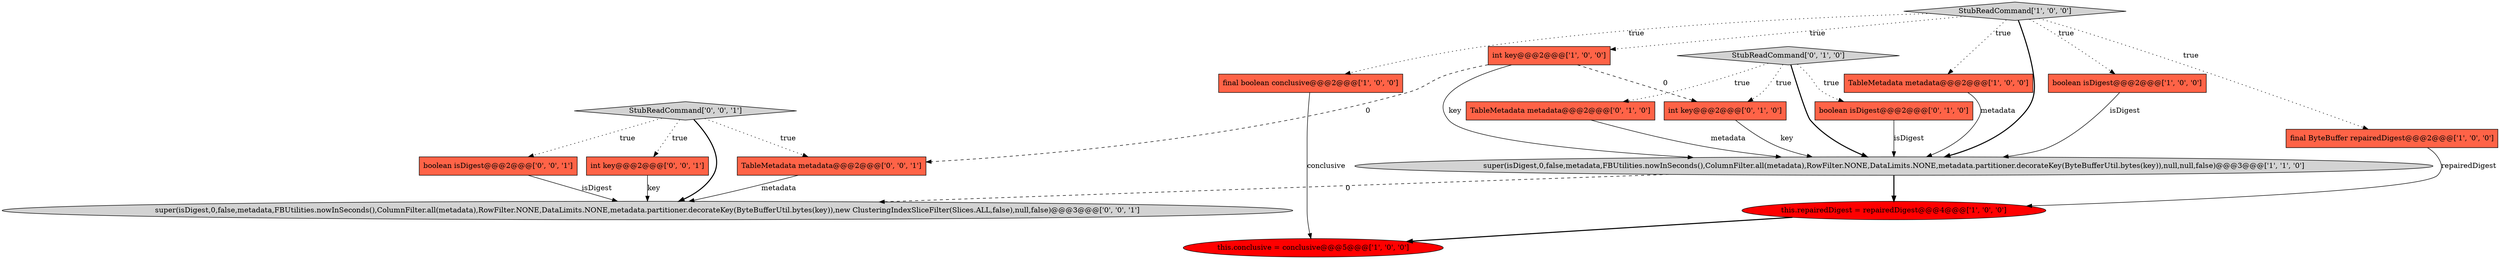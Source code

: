 digraph {
13 [style = filled, label = "int key@@@2@@@['0', '0', '1']", fillcolor = tomato, shape = box image = "AAA0AAABBB3BBB"];
5 [style = filled, label = "this.conclusive = conclusive@@@5@@@['1', '0', '0']", fillcolor = red, shape = ellipse image = "AAA1AAABBB1BBB"];
10 [style = filled, label = "StubReadCommand['0', '1', '0']", fillcolor = lightgray, shape = diamond image = "AAA0AAABBB2BBB"];
7 [style = filled, label = "TableMetadata metadata@@@2@@@['1', '0', '0']", fillcolor = tomato, shape = box image = "AAA0AAABBB1BBB"];
17 [style = filled, label = "super(isDigest,0,false,metadata,FBUtilities.nowInSeconds(),ColumnFilter.all(metadata),RowFilter.NONE,DataLimits.NONE,metadata.partitioner.decorateKey(ByteBufferUtil.bytes(key)),new ClusteringIndexSliceFilter(Slices.ALL,false),null,false)@@@3@@@['0', '0', '1']", fillcolor = lightgray, shape = ellipse image = "AAA0AAABBB3BBB"];
6 [style = filled, label = "StubReadCommand['1', '0', '0']", fillcolor = lightgray, shape = diamond image = "AAA0AAABBB1BBB"];
8 [style = filled, label = "int key@@@2@@@['1', '0', '0']", fillcolor = tomato, shape = box image = "AAA1AAABBB1BBB"];
4 [style = filled, label = "final boolean conclusive@@@2@@@['1', '0', '0']", fillcolor = tomato, shape = box image = "AAA0AAABBB1BBB"];
9 [style = filled, label = "boolean isDigest@@@2@@@['0', '1', '0']", fillcolor = tomato, shape = box image = "AAA0AAABBB2BBB"];
2 [style = filled, label = "this.repairedDigest = repairedDigest@@@4@@@['1', '0', '0']", fillcolor = red, shape = ellipse image = "AAA1AAABBB1BBB"];
11 [style = filled, label = "TableMetadata metadata@@@2@@@['0', '1', '0']", fillcolor = tomato, shape = box image = "AAA0AAABBB2BBB"];
14 [style = filled, label = "boolean isDigest@@@2@@@['0', '0', '1']", fillcolor = tomato, shape = box image = "AAA0AAABBB3BBB"];
15 [style = filled, label = "TableMetadata metadata@@@2@@@['0', '0', '1']", fillcolor = tomato, shape = box image = "AAA0AAABBB3BBB"];
3 [style = filled, label = "final ByteBuffer repairedDigest@@@2@@@['1', '0', '0']", fillcolor = tomato, shape = box image = "AAA0AAABBB1BBB"];
12 [style = filled, label = "int key@@@2@@@['0', '1', '0']", fillcolor = tomato, shape = box image = "AAA1AAABBB2BBB"];
1 [style = filled, label = "super(isDigest,0,false,metadata,FBUtilities.nowInSeconds(),ColumnFilter.all(metadata),RowFilter.NONE,DataLimits.NONE,metadata.partitioner.decorateKey(ByteBufferUtil.bytes(key)),null,null,false)@@@3@@@['1', '1', '0']", fillcolor = lightgray, shape = ellipse image = "AAA0AAABBB1BBB"];
16 [style = filled, label = "StubReadCommand['0', '0', '1']", fillcolor = lightgray, shape = diamond image = "AAA0AAABBB3BBB"];
0 [style = filled, label = "boolean isDigest@@@2@@@['1', '0', '0']", fillcolor = tomato, shape = box image = "AAA0AAABBB1BBB"];
7->1 [style = solid, label="metadata"];
10->12 [style = dotted, label="true"];
16->13 [style = dotted, label="true"];
8->15 [style = dashed, label="0"];
4->5 [style = solid, label="conclusive"];
8->12 [style = dashed, label="0"];
16->17 [style = bold, label=""];
3->2 [style = solid, label="repairedDigest"];
10->9 [style = dotted, label="true"];
11->1 [style = solid, label="metadata"];
0->1 [style = solid, label="isDigest"];
8->1 [style = solid, label="key"];
6->1 [style = bold, label=""];
1->17 [style = dashed, label="0"];
6->4 [style = dotted, label="true"];
10->11 [style = dotted, label="true"];
6->8 [style = dotted, label="true"];
15->17 [style = solid, label="metadata"];
13->17 [style = solid, label="key"];
16->14 [style = dotted, label="true"];
6->7 [style = dotted, label="true"];
1->2 [style = bold, label=""];
14->17 [style = solid, label="isDigest"];
6->0 [style = dotted, label="true"];
9->1 [style = solid, label="isDigest"];
6->3 [style = dotted, label="true"];
10->1 [style = bold, label=""];
12->1 [style = solid, label="key"];
2->5 [style = bold, label=""];
16->15 [style = dotted, label="true"];
}
